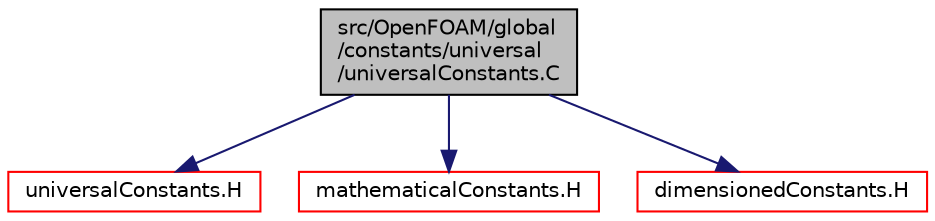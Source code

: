 digraph "src/OpenFOAM/global/constants/universal/universalConstants.C"
{
  bgcolor="transparent";
  edge [fontname="Helvetica",fontsize="10",labelfontname="Helvetica",labelfontsize="10"];
  node [fontname="Helvetica",fontsize="10",shape=record];
  Node1 [label="src/OpenFOAM/global\l/constants/universal\l/universalConstants.C",height=0.2,width=0.4,color="black", fillcolor="grey75", style="filled", fontcolor="black"];
  Node1 -> Node2 [color="midnightblue",fontsize="10",style="solid",fontname="Helvetica"];
  Node2 [label="universalConstants.H",height=0.2,width=0.4,color="red",URL="$a08496.html"];
  Node1 -> Node3 [color="midnightblue",fontsize="10",style="solid",fontname="Helvetica"];
  Node3 [label="mathematicalConstants.H",height=0.2,width=0.4,color="red",URL="$a08490.html"];
  Node1 -> Node4 [color="midnightblue",fontsize="10",style="solid",fontname="Helvetica"];
  Node4 [label="dimensionedConstants.H",height=0.2,width=0.4,color="red",URL="$a08485.html",tooltip="Dictionary reading and supplying the dimensioned constants used within OpenFOAM, particularly for the..."];
}
